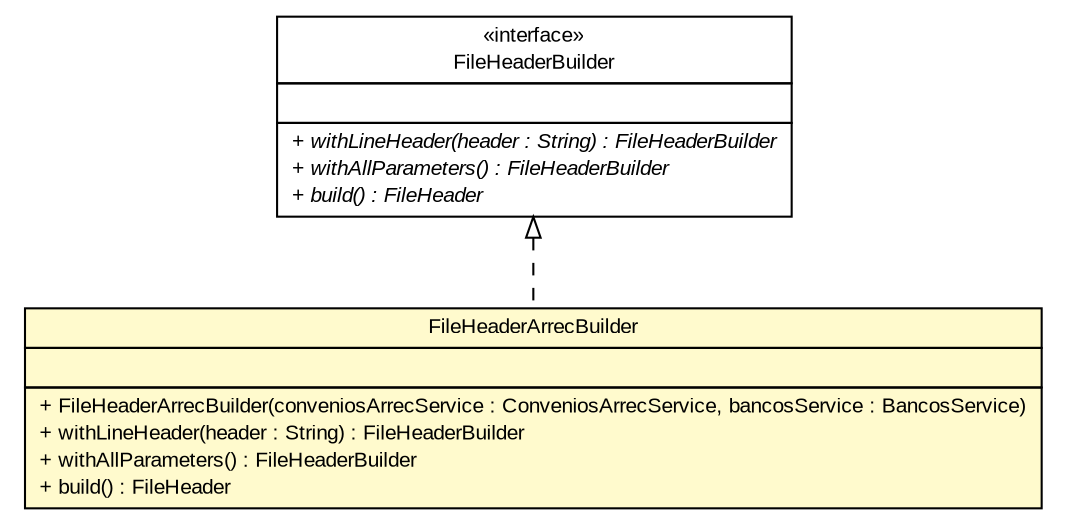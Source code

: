 #!/usr/local/bin/dot
#
# Class diagram 
# Generated by UMLGraph version R5_6 (http://www.umlgraph.org/)
#

digraph G {
	edge [fontname="arial",fontsize=10,labelfontname="arial",labelfontsize=10];
	node [fontname="arial",fontsize=10,shape=plaintext];
	nodesep=0.25;
	ranksep=0.5;
	// br.gov.to.sefaz.arr.processamento.domain.header.builder.FileHeaderArrecBuilder
	c418631 [label=<<table title="br.gov.to.sefaz.arr.processamento.domain.header.builder.FileHeaderArrecBuilder" border="0" cellborder="1" cellspacing="0" cellpadding="2" port="p" bgcolor="lemonChiffon" href="./FileHeaderArrecBuilder.html">
		<tr><td><table border="0" cellspacing="0" cellpadding="1">
<tr><td align="center" balign="center"> FileHeaderArrecBuilder </td></tr>
		</table></td></tr>
		<tr><td><table border="0" cellspacing="0" cellpadding="1">
<tr><td align="left" balign="left">  </td></tr>
		</table></td></tr>
		<tr><td><table border="0" cellspacing="0" cellpadding="1">
<tr><td align="left" balign="left"> + FileHeaderArrecBuilder(conveniosArrecService : ConveniosArrecService, bancosService : BancosService) </td></tr>
<tr><td align="left" balign="left"> + withLineHeader(header : String) : FileHeaderBuilder </td></tr>
<tr><td align="left" balign="left"> + withAllParameters() : FileHeaderBuilder </td></tr>
<tr><td align="left" balign="left"> + build() : FileHeader </td></tr>
		</table></td></tr>
		</table>>, URL="./FileHeaderArrecBuilder.html", fontname="arial", fontcolor="black", fontsize=10.0];
	// br.gov.to.sefaz.arr.processamento.domain.header.FileHeaderBuilder
	c418633 [label=<<table title="br.gov.to.sefaz.arr.processamento.domain.header.FileHeaderBuilder" border="0" cellborder="1" cellspacing="0" cellpadding="2" port="p" href="../FileHeaderBuilder.html">
		<tr><td><table border="0" cellspacing="0" cellpadding="1">
<tr><td align="center" balign="center"> &#171;interface&#187; </td></tr>
<tr><td align="center" balign="center"> FileHeaderBuilder </td></tr>
		</table></td></tr>
		<tr><td><table border="0" cellspacing="0" cellpadding="1">
<tr><td align="left" balign="left">  </td></tr>
		</table></td></tr>
		<tr><td><table border="0" cellspacing="0" cellpadding="1">
<tr><td align="left" balign="left"><font face="arial italic" point-size="10.0"> + withLineHeader(header : String) : FileHeaderBuilder </font></td></tr>
<tr><td align="left" balign="left"><font face="arial italic" point-size="10.0"> + withAllParameters() : FileHeaderBuilder </font></td></tr>
<tr><td align="left" balign="left"><font face="arial italic" point-size="10.0"> + build() : FileHeader </font></td></tr>
		</table></td></tr>
		</table>>, URL="../FileHeaderBuilder.html", fontname="arial", fontcolor="black", fontsize=10.0];
	//br.gov.to.sefaz.arr.processamento.domain.header.builder.FileHeaderArrecBuilder implements br.gov.to.sefaz.arr.processamento.domain.header.FileHeaderBuilder
	c418633:p -> c418631:p [dir=back,arrowtail=empty,style=dashed];
}

